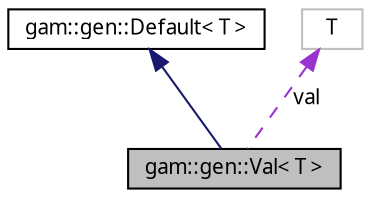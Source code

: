digraph "gam::gen::Val&lt; T &gt;"
{
 // LATEX_PDF_SIZE
  bgcolor="transparent";
  edge [fontname="FreeSans.ttf",fontsize="10",labelfontname="FreeSans.ttf",labelfontsize="10"];
  node [fontname="FreeSans.ttf",fontsize="10",shape=record];
  Node1 [label="gam::gen::Val\< T \>",height=0.2,width=0.4,color="black", fillcolor="grey75", style="filled", fontcolor="black",tooltip="Single value generator."];
  Node2 -> Node1 [dir="back",color="midnightblue",fontsize="10",style="solid",fontname="FreeSans.ttf"];
  Node2 [label="gam::gen::Default\< T \>",height=0.2,width=0.4,color="black",URL="$structgam_1_1gen_1_1_default.html",tooltip="Generates the default value of its associated type."];
  Node3 -> Node1 [dir="back",color="darkorchid3",fontsize="10",style="dashed",label=" val" ,fontname="FreeSans.ttf"];
  Node3 [label="T",height=0.2,width=0.4,color="grey75",tooltip=" "];
}
